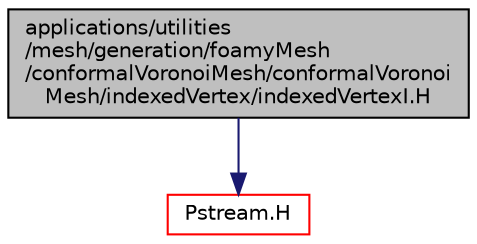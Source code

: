 digraph "applications/utilities/mesh/generation/foamyMesh/conformalVoronoiMesh/conformalVoronoiMesh/indexedVertex/indexedVertexI.H"
{
  bgcolor="transparent";
  edge [fontname="Helvetica",fontsize="10",labelfontname="Helvetica",labelfontsize="10"];
  node [fontname="Helvetica",fontsize="10",shape=record];
  Node1 [label="applications/utilities\l/mesh/generation/foamyMesh\l/conformalVoronoiMesh/conformalVoronoi\lMesh/indexedVertex/indexedVertexI.H",height=0.2,width=0.4,color="black", fillcolor="grey75", style="filled", fontcolor="black"];
  Node1 -> Node2 [color="midnightblue",fontsize="10",style="solid",fontname="Helvetica"];
  Node2 [label="Pstream.H",height=0.2,width=0.4,color="red",URL="$a08124.html"];
}
